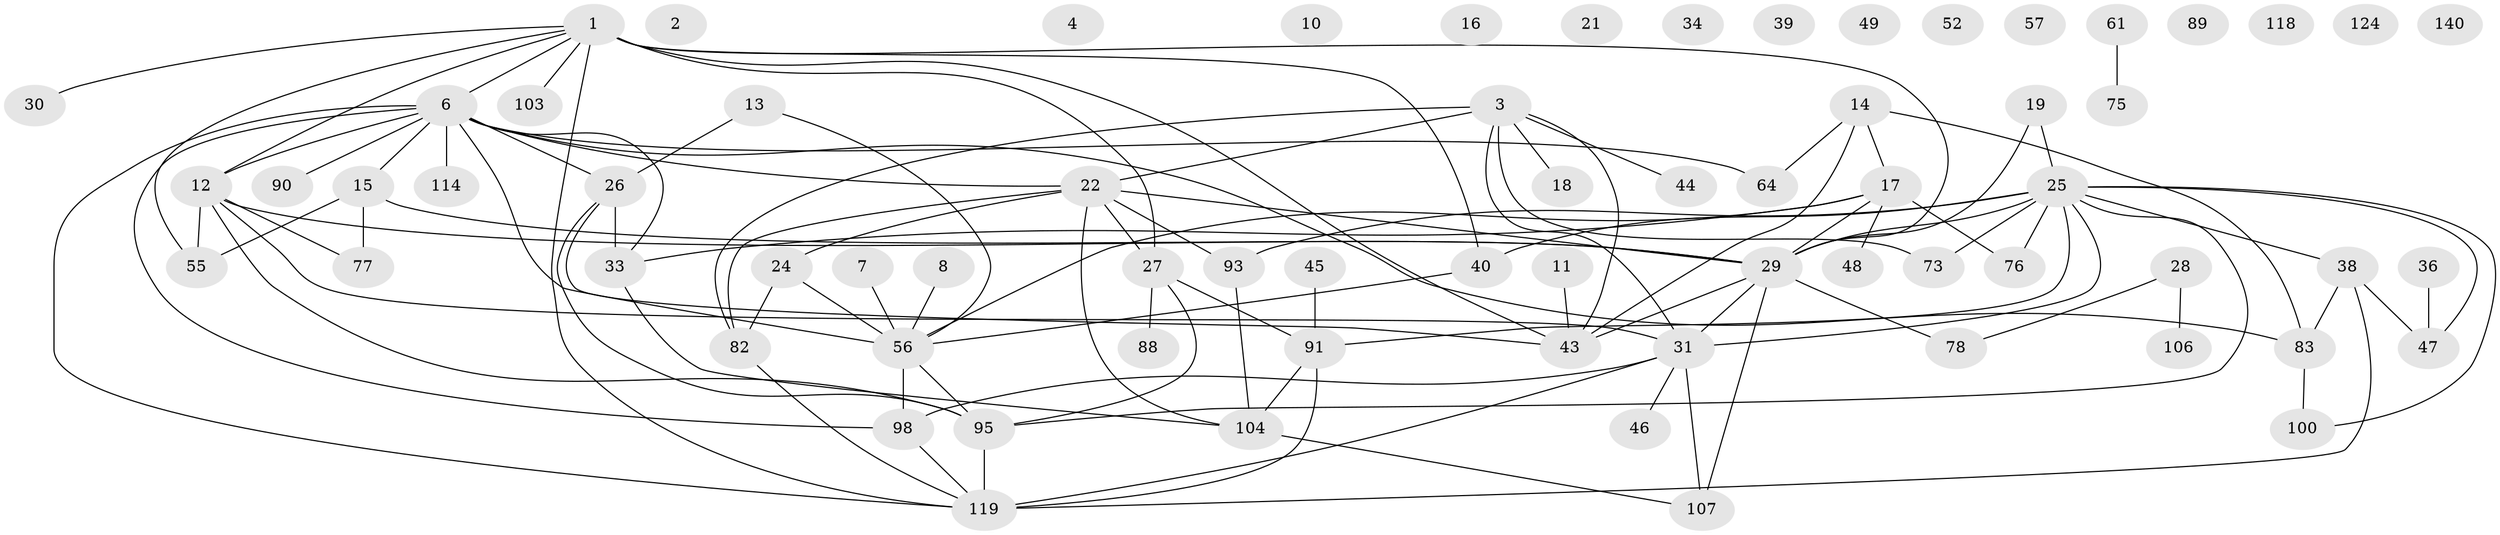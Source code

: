 // original degree distribution, {5: 0.10638297872340426, 0: 0.09219858156028368, 4: 0.15602836879432624, 3: 0.18439716312056736, 1: 0.19148936170212766, 2: 0.22695035460992907, 8: 0.0070921985815602835, 6: 0.03546099290780142}
// Generated by graph-tools (version 1.1) at 2025/12/03/09/25 04:12:57]
// undirected, 70 vertices, 106 edges
graph export_dot {
graph [start="1"]
  node [color=gray90,style=filled];
  1 [super="+5+122+20"];
  2;
  3 [super="+86+128+37"];
  4;
  6 [super="+9+35"];
  7;
  8;
  10;
  11 [super="+50"];
  12 [super="+101+32"];
  13 [super="+60"];
  14 [super="+138"];
  15 [super="+71"];
  16;
  17 [super="+58"];
  18;
  19;
  21;
  22 [super="+125+72"];
  24 [super="+53"];
  25 [super="+92+99+63+41"];
  26 [super="+132+127"];
  27 [super="+66"];
  28;
  29 [super="+108+134+110"];
  30;
  31 [super="+67+80"];
  33;
  34;
  36;
  38 [super="+97"];
  39;
  40 [super="+112"];
  43 [super="+81"];
  44;
  45 [super="+117+115"];
  46;
  47 [super="+51"];
  48;
  49 [super="+70"];
  52;
  55 [super="+139"];
  56 [super="+111+135"];
  57;
  61 [super="+69"];
  64;
  73;
  75;
  76;
  77 [super="+120"];
  78;
  82;
  83;
  88;
  89;
  90;
  91 [super="+109+116"];
  93 [super="+96"];
  95;
  98;
  100 [super="+105"];
  103;
  104 [super="+113"];
  106;
  107;
  114;
  118;
  119 [super="+129+136"];
  124;
  140;
  1 -- 119;
  1 -- 43;
  1 -- 103;
  1 -- 40;
  1 -- 27 [weight=2];
  1 -- 29;
  1 -- 30;
  1 -- 55;
  1 -- 6;
  1 -- 12;
  3 -- 82;
  3 -- 31;
  3 -- 18;
  3 -- 73;
  3 -- 43;
  3 -- 44;
  3 -- 22;
  6 -- 64;
  6 -- 114;
  6 -- 33;
  6 -- 98;
  6 -- 90;
  6 -- 15;
  6 -- 83;
  6 -- 22;
  6 -- 119;
  6 -- 56 [weight=2];
  6 -- 26 [weight=2];
  6 -- 12 [weight=2];
  7 -- 56;
  8 -- 56;
  11 -- 43;
  12 -- 55;
  12 -- 95;
  12 -- 77;
  12 -- 29;
  12 -- 31;
  13 -- 56;
  13 -- 26;
  14 -- 83;
  14 -- 64;
  14 -- 17;
  14 -- 43;
  15 -- 77;
  15 -- 55;
  15 -- 29;
  17 -- 48;
  17 -- 76;
  17 -- 33;
  17 -- 29;
  17 -- 56;
  19 -- 29;
  19 -- 25;
  22 -- 82;
  22 -- 29;
  22 -- 27;
  22 -- 24;
  22 -- 104;
  22 -- 93;
  24 -- 82;
  24 -- 56 [weight=2];
  25 -- 40;
  25 -- 76;
  25 -- 100;
  25 -- 29 [weight=2];
  25 -- 91;
  25 -- 95;
  25 -- 31;
  25 -- 38;
  25 -- 73;
  25 -- 47;
  25 -- 93;
  26 -- 43;
  26 -- 95;
  26 -- 33;
  27 -- 91;
  27 -- 88;
  27 -- 95;
  28 -- 78;
  28 -- 106;
  29 -- 78;
  29 -- 107;
  29 -- 31;
  29 -- 43;
  31 -- 98;
  31 -- 119;
  31 -- 107;
  31 -- 46;
  33 -- 104;
  36 -- 47;
  38 -- 83;
  38 -- 119;
  38 -- 47;
  40 -- 56;
  45 -- 91;
  56 -- 98;
  56 -- 95;
  61 -- 75;
  82 -- 119;
  83 -- 100;
  91 -- 119 [weight=2];
  91 -- 104;
  93 -- 104;
  95 -- 119;
  98 -- 119;
  104 -- 107;
}
